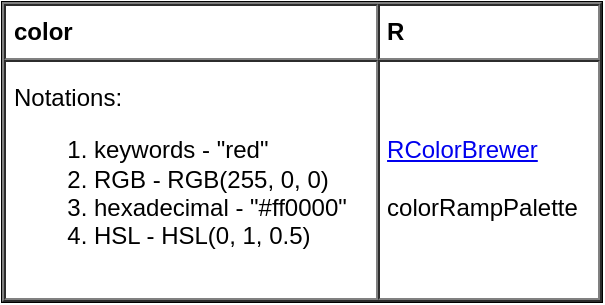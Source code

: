 <mxfile version="13.1.3" pages="4">
    <diagram id="6hGFLwfOUW9BJ-s0fimq" name="color">
        <mxGraphModel dx="554" dy="480" grid="1" gridSize="10" guides="1" tooltips="1" connect="1" arrows="1" fold="1" page="1" pageScale="1" pageWidth="827" pageHeight="1169" math="0" shadow="0">
            <root>
                <mxCell id="0"/>
                <mxCell id="1" parent="0"/>
                <mxCell id="2" value="&lt;table cellpadding=&quot;4&quot; cellspacing=&quot;0&quot; border=&quot;1&quot; style=&quot;font-size: 1em ; width: 100% ; height: 100%&quot;&gt;&lt;tbody&gt;&lt;tr&gt;&lt;th&gt;color&lt;/th&gt;&lt;th&gt;R&lt;/th&gt;&lt;/tr&gt;&lt;tr&gt;&lt;td&gt;&lt;div&gt;Notations:&lt;/div&gt;&lt;ol&gt;&lt;li&gt;keywords - &quot;red&quot;&lt;/li&gt;&lt;li&gt;RGB - RGB(255, 0, 0)&lt;/li&gt;&lt;li&gt;hexadecimal - &quot;#ff0000&quot;&lt;/li&gt;&lt;li&gt;HSL - HSL(0, 1, 0.5)&lt;/li&gt;&lt;/ol&gt;&lt;/td&gt;&lt;td&gt;&lt;a href=&quot;https://colorbrewer2.org&quot;&gt;RColorBrewer&lt;/a&gt;&lt;br&gt;&lt;br&gt;colorRampPalette&lt;br&gt;&lt;/td&gt;&lt;/tr&gt;&lt;/tbody&gt;&lt;/table&gt; " style="verticalAlign=top;align=left;overflow=fill;fontSize=12;fontFamily=Helvetica;html=1" parent="1" vertex="1">
                    <mxGeometry x="30" y="40" width="300" height="150" as="geometry"/>
                </mxCell>
            </root>
        </mxGraphModel>
    </diagram>
    <diagram id="gVpY3SloZQhGs8lSwA86" name="chart-theme">
        <mxGraphModel dx="554" dy="480" grid="1" gridSize="10" guides="1" tooltips="1" connect="1" arrows="1" fold="1" page="1" pageScale="1" pageWidth="827" pageHeight="1169" math="0" shadow="0">
            <root>
                <mxCell id="NUxOub6qZcHRkhgw9mEu-0"/>
                <mxCell id="NUxOub6qZcHRkhgw9mEu-1" parent="NUxOub6qZcHRkhgw9mEu-0"/>
                <mxCell id="6By70R4grRilo6BUQeqY-0" value="prirmary&lt;br&gt;#6300EE" style="rounded=1;whiteSpace=wrap;html=1;fillColor=#6200EE;strokeColor=none;fontColor=#FFFFFF;" parent="NUxOub6qZcHRkhgw9mEu-1" vertex="1">
                    <mxGeometry x="20" y="30" width="120" height="90" as="geometry"/>
                </mxCell>
                <mxCell id="6By70R4grRilo6BUQeqY-12" value="" style="ellipse;whiteSpace=wrap;html=1;aspect=fixed;strokeColor=none;fillColor=#ffa500;fontColor=#FFFFFF;" parent="NUxOub6qZcHRkhgw9mEu-1" vertex="1">
                    <mxGeometry as="geometry"/>
                </mxCell>
                <mxCell id="6By70R4grRilo6BUQeqY-36" value="" style="endArrow=none;html=1;fontColor=#FFFFFF;edgeStyle=orthogonalEdgeStyle;curved=1;strokeColor=#03DAC5;" parent="NUxOub6qZcHRkhgw9mEu-1" source="6By70R4grRilo6BUQeqY-19" edge="1">
                    <mxGeometry width="50" height="50" relative="1" as="geometry">
                        <mxPoint x="190" y="215" as="sourcePoint"/>
                        <mxPoint x="305" y="140" as="targetPoint"/>
                    </mxGeometry>
                </mxCell>
                <mxCell id="6By70R4grRilo6BUQeqY-43" value="" style="group" parent="NUxOub6qZcHRkhgw9mEu-1" vertex="1" connectable="0">
                    <mxGeometry x="340" y="35" width="130" height="80" as="geometry"/>
                </mxCell>
                <mxCell id="6By70R4grRilo6BUQeqY-37" value="" style="group" parent="6By70R4grRilo6BUQeqY-43" vertex="1" connectable="0">
                    <mxGeometry width="130" height="80" as="geometry"/>
                </mxCell>
                <mxCell id="6By70R4grRilo6BUQeqY-38" value="" style="rounded=0;whiteSpace=wrap;html=1;strokeColor=none;fillColor=#6200EE;fontColor=#FFFFFF;direction=south;" parent="6By70R4grRilo6BUQeqY-37" vertex="1">
                    <mxGeometry y="30" width="20" height="50" as="geometry"/>
                </mxCell>
                <mxCell id="6By70R4grRilo6BUQeqY-39" value="" style="rounded=0;whiteSpace=wrap;html=1;strokeColor=none;fillColor=#6200EE;fontColor=#FFFFFF;direction=south;" parent="6By70R4grRilo6BUQeqY-37" vertex="1">
                    <mxGeometry x="40" y="20" width="20" height="60" as="geometry"/>
                </mxCell>
                <mxCell id="6By70R4grRilo6BUQeqY-40" value="" style="rounded=0;whiteSpace=wrap;html=1;strokeColor=none;fillColor=#6200EE;fontColor=#FFFFFF;direction=south;" parent="6By70R4grRilo6BUQeqY-37" vertex="1">
                    <mxGeometry x="74" y="10" width="20" height="70" as="geometry"/>
                </mxCell>
                <mxCell id="6By70R4grRilo6BUQeqY-41" value="" style="rounded=0;whiteSpace=wrap;html=1;strokeColor=none;fillColor=#6200EE;fontColor=#FFFFFF;direction=south;" parent="6By70R4grRilo6BUQeqY-37" vertex="1">
                    <mxGeometry x="110" width="20" height="80" as="geometry"/>
                </mxCell>
                <mxCell id="6By70R4grRilo6BUQeqY-45" value="" style="group" parent="NUxOub6qZcHRkhgw9mEu-1" vertex="1" connectable="0">
                    <mxGeometry x="340" y="130" width="130" height="80" as="geometry"/>
                </mxCell>
                <mxCell id="6By70R4grRilo6BUQeqY-11" value="" style="group" parent="6By70R4grRilo6BUQeqY-45" vertex="1" connectable="0">
                    <mxGeometry width="130" height="80" as="geometry"/>
                </mxCell>
                <mxCell id="6By70R4grRilo6BUQeqY-4" value="" style="rounded=0;whiteSpace=wrap;html=1;strokeColor=none;fillColor=#03DAC5;fontColor=#FFFFFF;direction=south;" parent="6By70R4grRilo6BUQeqY-11" vertex="1">
                    <mxGeometry y="30" width="20" height="50" as="geometry"/>
                </mxCell>
                <mxCell id="6By70R4grRilo6BUQeqY-5" value="" style="rounded=0;whiteSpace=wrap;html=1;strokeColor=none;fillColor=#03DAC5;fontColor=#FFFFFF;direction=south;" parent="6By70R4grRilo6BUQeqY-11" vertex="1">
                    <mxGeometry x="40" y="20" width="20" height="60" as="geometry"/>
                </mxCell>
                <mxCell id="6By70R4grRilo6BUQeqY-7" value="" style="rounded=0;whiteSpace=wrap;html=1;strokeColor=none;fillColor=#03DAC5;fontColor=#FFFFFF;direction=south;" parent="6By70R4grRilo6BUQeqY-11" vertex="1">
                    <mxGeometry x="74" y="10" width="20" height="70" as="geometry"/>
                </mxCell>
                <mxCell id="6By70R4grRilo6BUQeqY-9" value="" style="rounded=0;whiteSpace=wrap;html=1;strokeColor=none;fillColor=#03DAC5;fontColor=#FFFFFF;direction=south;" parent="6By70R4grRilo6BUQeqY-11" vertex="1">
                    <mxGeometry x="110" width="20" height="80" as="geometry"/>
                </mxCell>
                <mxCell id="6By70R4grRilo6BUQeqY-8" value="secondary&lt;br&gt;#03DAC4" style="rounded=1;whiteSpace=wrap;html=1;fillColor=#03DAC5;strokeColor=none;fontColor=#FFFFFF;" parent="NUxOub6qZcHRkhgw9mEu-1" vertex="1">
                    <mxGeometry x="20" y="125" width="120" height="90" as="geometry"/>
                </mxCell>
                <mxCell id="6By70R4grRilo6BUQeqY-17" value="" style="ellipse;whiteSpace=wrap;html=1;aspect=fixed;strokeColor=none;fillColor=#03DAC5;fontColor=#FFFFFF;" parent="NUxOub6qZcHRkhgw9mEu-1" vertex="1">
                    <mxGeometry x="300" y="140" width="10" height="10" as="geometry"/>
                </mxCell>
                <mxCell id="6By70R4grRilo6BUQeqY-18" value="" style="ellipse;whiteSpace=wrap;html=1;aspect=fixed;strokeColor=none;fillColor=#03DAC5;fontColor=#FFFFFF;" parent="NUxOub6qZcHRkhgw9mEu-1" vertex="1">
                    <mxGeometry x="250" y="198" width="10" height="10" as="geometry"/>
                </mxCell>
                <mxCell id="6By70R4grRilo6BUQeqY-19" value="" style="ellipse;whiteSpace=wrap;html=1;aspect=fixed;strokeColor=none;fillColor=#03DAC5;fontColor=#FFFFFF;" parent="NUxOub6qZcHRkhgw9mEu-1" vertex="1">
                    <mxGeometry x="185" y="205" width="10" height="10" as="geometry"/>
                </mxCell>
                <mxCell id="87dK3euk6Hq224K2cslx-1" value="" style="group" parent="NUxOub6qZcHRkhgw9mEu-1" vertex="1" connectable="0">
                    <mxGeometry x="180" y="30" width="120" height="90" as="geometry"/>
                </mxCell>
                <mxCell id="6By70R4grRilo6BUQeqY-31" value="" style="group" parent="87dK3euk6Hq224K2cslx-1" vertex="1" connectable="0">
                    <mxGeometry width="120" height="90" as="geometry"/>
                </mxCell>
                <mxCell id="6By70R4grRilo6BUQeqY-13" value="" style="ellipse;whiteSpace=wrap;html=1;aspect=fixed;strokeColor=none;fillColor=#6200EE;fontColor=#FFFFFF;" parent="6By70R4grRilo6BUQeqY-31" vertex="1">
                    <mxGeometry y="80" width="10" height="10" as="geometry"/>
                </mxCell>
                <mxCell id="6By70R4grRilo6BUQeqY-14" value="" style="ellipse;whiteSpace=wrap;html=1;aspect=fixed;strokeColor=none;fillColor=#6200EE;fontColor=#FFFFFF;" parent="6By70R4grRilo6BUQeqY-31" vertex="1">
                    <mxGeometry x="70" y="66" width="10" height="10" as="geometry"/>
                </mxCell>
                <mxCell id="6By70R4grRilo6BUQeqY-16" value="" style="ellipse;whiteSpace=wrap;html=1;aspect=fixed;strokeColor=none;fillColor=#6200EE;fontColor=#FFFFFF;" parent="6By70R4grRilo6BUQeqY-31" vertex="1">
                    <mxGeometry x="110" width="10" height="10" as="geometry"/>
                </mxCell>
                <mxCell id="6By70R4grRilo6BUQeqY-29" value="" style="endArrow=none;html=1;fontColor=#FFFFFF;edgeStyle=orthogonalEdgeStyle;curved=1;strokeColor=#6200EE;" parent="6By70R4grRilo6BUQeqY-31" edge="1">
                    <mxGeometry width="50" height="50" relative="1" as="geometry">
                        <mxPoint y="82.5" as="sourcePoint"/>
                        <mxPoint x="115" y="7.5" as="targetPoint"/>
                    </mxGeometry>
                </mxCell>
                <mxCell id="87dK3euk6Hq224K2cslx-2" value="prirmary&lt;br&gt;#6300EE" style="rounded=1;whiteSpace=wrap;html=1;fillColor=#6200EE;strokeColor=none;fontColor=#FFFFFF;" parent="NUxOub6qZcHRkhgw9mEu-1" vertex="1">
                    <mxGeometry x="340" y="310" width="80" height="60" as="geometry"/>
                </mxCell>
                <mxCell id="87dK3euk6Hq224K2cslx-13" value="#EFE5FD" style="rounded=1;whiteSpace=wrap;html=1;fillColor=#EFE5FD;strokeColor=none;fontColor=#181818;" parent="NUxOub6qZcHRkhgw9mEu-1" vertex="1">
                    <mxGeometry x="740" y="310" width="80" height="60" as="geometry"/>
                </mxCell>
                <mxCell id="87dK3euk6Hq224K2cslx-14" value="#D5BFF9" style="rounded=1;whiteSpace=wrap;html=1;fillColor=#D5BFF9;strokeColor=none;fontColor=#181818;" parent="NUxOub6qZcHRkhgw9mEu-1" vertex="1">
                    <mxGeometry x="660" y="310" width="80" height="60" as="geometry"/>
                </mxCell>
                <mxCell id="87dK3euk6Hq224K2cslx-15" value="#803FF2" style="rounded=1;whiteSpace=wrap;html=1;fillColor=#803FF2;strokeColor=none;fontColor=#FFFFFF;" parent="NUxOub6qZcHRkhgw9mEu-1" vertex="1">
                    <mxGeometry x="420" y="310" width="80" height="60" as="geometry"/>
                </mxCell>
                <mxCell id="87dK3euk6Hq224K2cslx-16" value="#9A66F4" style="rounded=1;whiteSpace=wrap;html=1;fillColor=#9A66F4;strokeColor=none;fontColor=#181818;" parent="NUxOub6qZcHRkhgw9mEu-1" vertex="1">
                    <mxGeometry x="500" y="310" width="80" height="60" as="geometry"/>
                </mxCell>
                <mxCell id="87dK3euk6Hq224K2cslx-17" value="primary light&lt;br&gt;#B894F6" style="rounded=1;whiteSpace=wrap;html=1;fillColor=#B894F6;strokeColor=none;fontColor=#181818;" parent="NUxOub6qZcHRkhgw9mEu-1" vertex="1">
                    <mxGeometry x="580" y="310" width="80" height="60" as="geometry"/>
                </mxCell>
                <mxCell id="87dK3euk6Hq224K2cslx-18" value="#0000D6" style="rounded=1;whiteSpace=wrap;html=1;fillColor=#0000D6;strokeColor=none;fontColor=#FFFFFF;" parent="NUxOub6qZcHRkhgw9mEu-1" vertex="1">
                    <mxGeometry x="20" y="310" width="80" height="60" as="geometry"/>
                </mxCell>
                <mxCell id="87dK3euk6Hq224K2cslx-19" value="#5600E8" style="rounded=1;whiteSpace=wrap;html=1;fillColor=#5600E8;strokeColor=none;fontColor=#FFFFFF;" parent="NUxOub6qZcHRkhgw9mEu-1" vertex="1">
                    <mxGeometry x="260" y="310" width="80" height="60" as="geometry"/>
                </mxCell>
                <mxCell id="87dK3euk6Hq224K2cslx-20" value="primary dark&lt;br&gt;#4100E0" style="rounded=1;whiteSpace=wrap;html=1;fillColor=#4100E0;strokeColor=none;fontColor=#FFFFFF;" parent="NUxOub6qZcHRkhgw9mEu-1" vertex="1">
                    <mxGeometry x="180" y="310" width="80" height="60" as="geometry"/>
                </mxCell>
                <mxCell id="87dK3euk6Hq224K2cslx-21" value="#2300DB" style="rounded=1;whiteSpace=wrap;html=1;fillColor=#2300DB;strokeColor=none;fontColor=#FFFFFF;" parent="NUxOub6qZcHRkhgw9mEu-1" vertex="1">
                    <mxGeometry x="100" y="310" width="80" height="60" as="geometry"/>
                </mxCell>
                <mxCell id="87dK3euk6Hq224K2cslx-22" value="#00A885" style="rounded=1;whiteSpace=wrap;html=1;fillColor=#00A885;strokeColor=none;fontColor=#FFFFFF;" parent="NUxOub6qZcHRkhgw9mEu-1" vertex="1">
                    <mxGeometry x="340" y="440" width="80" height="60" as="geometry"/>
                </mxCell>
                <mxCell id="87dK3euk6Hq224K2cslx-23" value="#D4F6F2" style="rounded=1;whiteSpace=wrap;html=1;fillColor=#D4F6F2;strokeColor=none;fontColor=#181818;" parent="NUxOub6qZcHRkhgw9mEu-1" vertex="1">
                    <mxGeometry x="740" y="440" width="80" height="60" as="geometry"/>
                </mxCell>
                <mxCell id="87dK3euk6Hq224K2cslx-24" value="#92E9DC" style="rounded=1;whiteSpace=wrap;html=1;fillColor=#92E9DC;strokeColor=none;fontColor=#181818;" parent="NUxOub6qZcHRkhgw9mEu-1" vertex="1">
                    <mxGeometry x="660" y="440" width="80" height="60" as="geometry"/>
                </mxCell>
                <mxCell id="87dK3euk6Hq224K2cslx-25" value="#00B798" style="rounded=1;whiteSpace=wrap;html=1;fillColor=#00B798;strokeColor=none;fontColor=#FFFFFF;" parent="NUxOub6qZcHRkhgw9mEu-1" vertex="1">
                    <mxGeometry x="420" y="440" width="80" height="60" as="geometry"/>
                </mxCell>
                <mxCell id="87dK3euk6Hq224K2cslx-26" value="#00C7AB" style="rounded=1;whiteSpace=wrap;html=1;fillColor=#00C7AB;strokeColor=none;fontColor=#FFFFFF;" parent="NUxOub6qZcHRkhgw9mEu-1" vertex="1">
                    <mxGeometry x="500" y="440" width="80" height="60" as="geometry"/>
                </mxCell>
                <mxCell id="87dK3euk6Hq224K2cslx-27" value="secondary&lt;br&gt;#03DAC4" style="rounded=1;whiteSpace=wrap;html=1;fillColor=#03DAC4;strokeColor=none;fontColor=#FFFFFF;" parent="NUxOub6qZcHRkhgw9mEu-1" vertex="1">
                    <mxGeometry x="580" y="440" width="80" height="60" as="geometry"/>
                </mxCell>
                <mxCell id="87dK3euk6Hq224K2cslx-28" value="#005B39" style="rounded=1;whiteSpace=wrap;html=1;fillColor=#005B39;strokeColor=none;fontColor=#FFFFFF;" parent="NUxOub6qZcHRkhgw9mEu-1" vertex="1">
                    <mxGeometry x="20" y="440" width="80" height="60" as="geometry"/>
                </mxCell>
                <mxCell id="87dK3euk6Hq224K2cslx-29" value="#009A77" style="rounded=1;whiteSpace=wrap;html=1;fillColor=#009A77;strokeColor=none;fontColor=#FFFFFF;" parent="NUxOub6qZcHRkhgw9mEu-1" vertex="1">
                    <mxGeometry x="260" y="440" width="80" height="60" as="geometry"/>
                </mxCell>
                <mxCell id="87dK3euk6Hq224K2cslx-30" value="#008966" style="rounded=1;whiteSpace=wrap;html=1;fillColor=#008966;strokeColor=none;fontColor=#FFFFFF;" parent="NUxOub6qZcHRkhgw9mEu-1" vertex="1">
                    <mxGeometry x="180" y="440" width="80" height="60" as="geometry"/>
                </mxCell>
                <mxCell id="87dK3euk6Hq224K2cslx-31" value="#007957" style="rounded=1;whiteSpace=wrap;html=1;fillColor=#007957;strokeColor=none;fontColor=#FFFFFF;" parent="NUxOub6qZcHRkhgw9mEu-1" vertex="1">
                    <mxGeometry x="100" y="440" width="80" height="60" as="geometry"/>
                </mxCell>
                <mxCell id="87dK3euk6Hq224K2cslx-32" value="&lt;h3&gt;PRIMARY&lt;/h3&gt;" style="text;html=1;align=center;verticalAlign=middle;resizable=0;points=[];autosize=1;fontColor=#181818;" parent="NUxOub6qZcHRkhgw9mEu-1" vertex="1">
                    <mxGeometry x="20" y="260" width="80" height="50" as="geometry"/>
                </mxCell>
                <mxCell id="87dK3euk6Hq224K2cslx-33" value="&lt;h3&gt;SECONDARY&lt;/h3&gt;" style="text;html=1;align=center;verticalAlign=middle;resizable=0;points=[];autosize=1;fontColor=#181818;" parent="NUxOub6qZcHRkhgw9mEu-1" vertex="1">
                    <mxGeometry x="20" y="390" width="100" height="50" as="geometry"/>
                </mxCell>
                <mxCell id="87dK3euk6Hq224K2cslx-34" value="#6FE900" style="rounded=1;whiteSpace=wrap;html=1;fillColor=#6FE900;strokeColor=none;fontColor=#FFFFFF;" parent="NUxOub6qZcHRkhgw9mEu-1" vertex="1">
                    <mxGeometry x="340" y="570" width="80" height="60" as="geometry"/>
                </mxCell>
                <mxCell id="87dK3euk6Hq224K2cslx-35" value="#F1FDE4" style="rounded=1;whiteSpace=wrap;html=1;fillColor=#F1FDE4;strokeColor=none;fontColor=#181818;" parent="NUxOub6qZcHRkhgw9mEu-1" vertex="1">
                    <mxGeometry x="740" y="570" width="80" height="60" as="geometry"/>
                </mxCell>
                <mxCell id="87dK3euk6Hq224K2cslx-36" value="#DDFABB" style="rounded=1;whiteSpace=wrap;html=1;fillColor=#DDFABB;strokeColor=none;fontColor=#181818;" parent="NUxOub6qZcHRkhgw9mEu-1" vertex="1">
                    <mxGeometry x="660" y="570" width="80" height="60" as="geometry"/>
                </mxCell>
                <mxCell id="87dK3euk6Hq224K2cslx-37" value="Complementary&lt;br&gt;#8BEE00" style="rounded=1;whiteSpace=wrap;html=1;fillColor=#8BEE00;strokeColor=none;fontColor=#000000;" parent="NUxOub6qZcHRkhgw9mEu-1" vertex="1">
                    <mxGeometry x="420" y="570" width="80" height="60" as="geometry"/>
                </mxCell>
                <mxCell id="87dK3euk6Hq224K2cslx-38" value="#A6F254" style="rounded=1;whiteSpace=wrap;html=1;fillColor=#A6F254;strokeColor=none;fontColor=#181818;" parent="NUxOub6qZcHRkhgw9mEu-1" vertex="1">
                    <mxGeometry x="500" y="570" width="80" height="60" as="geometry"/>
                </mxCell>
                <mxCell id="87dK3euk6Hq224K2cslx-39" value="#C4F68D" style="rounded=1;whiteSpace=wrap;html=1;fillColor=#C4F68D;strokeColor=none;fontColor=#181818;" parent="NUxOub6qZcHRkhgw9mEu-1" vertex="1">
                    <mxGeometry x="580" y="570" width="80" height="60" as="geometry"/>
                </mxCell>
                <mxCell id="87dK3euk6Hq224K2cslx-40" value="#008B00" style="rounded=1;whiteSpace=wrap;html=1;fillColor=#008B00;strokeColor=none;fontColor=#FFFFFF;" parent="NUxOub6qZcHRkhgw9mEu-1" vertex="1">
                    <mxGeometry x="20" y="570" width="80" height="60" as="geometry"/>
                </mxCell>
                <mxCell id="87dK3euk6Hq224K2cslx-41" value="#5ADB00" style="rounded=1;whiteSpace=wrap;html=1;fillColor=#5ADB00;strokeColor=none;fontColor=#FFFFFF;" parent="NUxOub6qZcHRkhgw9mEu-1" vertex="1">
                    <mxGeometry x="260" y="570" width="80" height="60" as="geometry"/>
                </mxCell>
                <mxCell id="87dK3euk6Hq224K2cslx-42" value="#38C300" style="rounded=1;whiteSpace=wrap;html=1;fillColor=#38C300;strokeColor=none;fontColor=#FFFFFF;" parent="NUxOub6qZcHRkhgw9mEu-1" vertex="1">
                    <mxGeometry x="180" y="570" width="80" height="60" as="geometry"/>
                </mxCell>
                <mxCell id="87dK3euk6Hq224K2cslx-43" value="#00AF00" style="rounded=1;whiteSpace=wrap;html=1;fillColor=#00AF00;strokeColor=none;fontColor=#FFFFFF;" parent="NUxOub6qZcHRkhgw9mEu-1" vertex="1">
                    <mxGeometry x="100" y="570" width="80" height="60" as="geometry"/>
                </mxCell>
                <mxCell id="87dK3euk6Hq224K2cslx-44" value="&lt;h3&gt;COMPLEMENTARY&lt;/h3&gt;" style="text;html=1;align=center;verticalAlign=middle;resizable=0;points=[];autosize=1;fontColor=#181818;" parent="NUxOub6qZcHRkhgw9mEu-1" vertex="1">
                    <mxGeometry x="20" y="520" width="140" height="50" as="geometry"/>
                </mxCell>
                <mxCell id="87dK3euk6Hq224K2cslx-45" value="&lt;h3&gt;ANALOGOUS&lt;/h3&gt;" style="text;html=1;align=center;verticalAlign=middle;resizable=0;points=[];autosize=1;fontColor=#181818;" parent="NUxOub6qZcHRkhgw9mEu-1" vertex="1">
                    <mxGeometry x="20" y="670" width="110" height="50" as="geometry"/>
                </mxCell>
                <mxCell id="87dK3euk6Hq224K2cslx-46" value="#4A21FD" style="rounded=1;whiteSpace=wrap;html=1;fillColor=#4A21FD;strokeColor=none;fontColor=#FFFFFF;" parent="NUxOub6qZcHRkhgw9mEu-1" vertex="1">
                    <mxGeometry x="340" y="720" width="80" height="60" as="geometry"/>
                </mxCell>
                <mxCell id="87dK3euk6Hq224K2cslx-47" value="#EEE6FF" style="rounded=1;whiteSpace=wrap;html=1;fillColor=#EEE6FF;strokeColor=none;fontColor=#181818;" parent="NUxOub6qZcHRkhgw9mEu-1" vertex="1">
                    <mxGeometry x="740" y="720" width="80" height="60" as="geometry"/>
                </mxCell>
                <mxCell id="87dK3euk6Hq224K2cslx-48" value="#D2C2FD" style="rounded=1;whiteSpace=wrap;html=1;fillColor=#D2C2FD;strokeColor=none;fontColor=#181818;" parent="NUxOub6qZcHRkhgw9mEu-1" vertex="1">
                    <mxGeometry x="660" y="720" width="80" height="60" as="geometry"/>
                </mxCell>
                <mxCell id="87dK3euk6Hq224K2cslx-49" value="#7149FE" style="rounded=1;whiteSpace=wrap;html=1;fillColor=#7149FE;strokeColor=none;fontColor=#FFFFFF;" parent="NUxOub6qZcHRkhgw9mEu-1" vertex="1">
                    <mxGeometry x="420" y="720" width="80" height="60" as="geometry"/>
                </mxCell>
                <mxCell id="87dK3euk6Hq224K2cslx-50" value="#906CFE" style="rounded=1;whiteSpace=wrap;html=1;fillColor=#906CFE;strokeColor=none;fontColor=#FFFFFF;" parent="NUxOub6qZcHRkhgw9mEu-1" vertex="1">
                    <mxGeometry x="500" y="720" width="80" height="60" as="geometry"/>
                </mxCell>
                <mxCell id="87dK3euk6Hq224K2cslx-51" value="#B398FD" style="rounded=1;whiteSpace=wrap;html=1;fillColor=#B398FD;strokeColor=none;fontColor=#000000;" parent="NUxOub6qZcHRkhgw9mEu-1" vertex="1">
                    <mxGeometry x="580" y="720" width="80" height="60" as="geometry"/>
                </mxCell>
                <mxCell id="87dK3euk6Hq224K2cslx-52" value="#0000E5" style="rounded=1;whiteSpace=wrap;html=1;fillColor=#0000E5;strokeColor=none;fontColor=#FFFFFF;" parent="NUxOub6qZcHRkhgw9mEu-1" vertex="1">
                    <mxGeometry x="20" y="720" width="80" height="60" as="geometry"/>
                </mxCell>
                <mxCell id="87dK3euk6Hq224K2cslx-53" value="#371DF6" style="rounded=1;whiteSpace=wrap;html=1;fillColor=#371DF6;strokeColor=none;fontColor=#FFFFFF;" parent="NUxOub6qZcHRkhgw9mEu-1" vertex="1">
                    <mxGeometry x="260" y="720" width="80" height="60" as="geometry"/>
                </mxCell>
                <mxCell id="87dK3euk6Hq224K2cslx-54" value="Analogous&lt;br&gt;#0014EE" style="rounded=1;whiteSpace=wrap;html=1;fillColor=#0014EE;strokeColor=none;fontColor=#FFFFFF;" parent="NUxOub6qZcHRkhgw9mEu-1" vertex="1">
                    <mxGeometry x="180" y="720" width="80" height="60" as="geometry"/>
                </mxCell>
                <mxCell id="87dK3euk6Hq224K2cslx-55" value="#000CE9" style="rounded=1;whiteSpace=wrap;html=1;fillColor=#000CE9;strokeColor=none;fontColor=#FFFFFF;" parent="NUxOub6qZcHRkhgw9mEu-1" vertex="1">
                    <mxGeometry x="100" y="720" width="80" height="60" as="geometry"/>
                </mxCell>
                <mxCell id="87dK3euk6Hq224K2cslx-56" value="&lt;h3&gt;TRIADIC&lt;/h3&gt;" style="text;html=1;align=center;verticalAlign=middle;resizable=0;points=[];autosize=1;fontColor=#181818;" parent="NUxOub6qZcHRkhgw9mEu-1" vertex="1">
                    <mxGeometry x="20" y="900" width="70" height="50" as="geometry"/>
                </mxCell>
                <mxCell id="87dK3euk6Hq224K2cslx-57" value="#ee0073" style="rounded=1;whiteSpace=wrap;html=1;fillColor=#ee0073;strokeColor=none;fontColor=#FFFFFF;" parent="NUxOub6qZcHRkhgw9mEu-1" vertex="1">
                    <mxGeometry x="335" y="950" width="80" height="60" as="geometry"/>
                </mxCell>
                <mxCell id="87dK3euk6Hq224K2cslx-58" value="#fbe2ef" style="rounded=1;whiteSpace=wrap;html=1;fillColor=#fbe2ef;strokeColor=none;fontColor=#181818;" parent="NUxOub6qZcHRkhgw9mEu-1" vertex="1">
                    <mxGeometry x="735" y="950" width="80" height="60" as="geometry"/>
                </mxCell>
                <mxCell id="87dK3euk6Hq224K2cslx-59" value="#f6b6d8" style="rounded=1;whiteSpace=wrap;html=1;fillColor=#f6b6d8;strokeColor=none;fontColor=#181818;" parent="NUxOub6qZcHRkhgw9mEu-1" vertex="1">
                    <mxGeometry x="655" y="950" width="80" height="60" as="geometry"/>
                </mxCell>
                <mxCell id="87dK3euk6Hq224K2cslx-60" value="Triadic&lt;br&gt;#ee008b" style="rounded=1;whiteSpace=wrap;html=1;fillColor=#ee008b;strokeColor=none;fontColor=#FFFFFF;" parent="NUxOub6qZcHRkhgw9mEu-1" vertex="1">
                    <mxGeometry x="415" y="950" width="80" height="60" as="geometry"/>
                </mxCell>
                <mxCell id="87dK3euk6Hq224K2cslx-61" value="#ef4ea2" style="rounded=1;whiteSpace=wrap;html=1;fillColor=#ef4ea2;strokeColor=none;fontColor=#000000;" parent="NUxOub6qZcHRkhgw9mEu-1" vertex="1">
                    <mxGeometry x="495" y="950" width="80" height="60" as="geometry"/>
                </mxCell>
                <mxCell id="87dK3euk6Hq224K2cslx-62" value="#f285bd" style="rounded=1;whiteSpace=wrap;html=1;fillColor=#f285bd;strokeColor=none;fontColor=#181818;" parent="NUxOub6qZcHRkhgw9mEu-1" vertex="1">
                    <mxGeometry x="575" y="950" width="80" height="60" as="geometry"/>
                </mxCell>
                <mxCell id="87dK3euk6Hq224K2cslx-63" value="#89005d" style="rounded=1;whiteSpace=wrap;html=1;fillColor=#89005d;strokeColor=none;fontColor=#FFFFFF;" parent="NUxOub6qZcHRkhgw9mEu-1" vertex="1">
                    <mxGeometry x="15" y="950" width="80" height="60" as="geometry"/>
                </mxCell>
                <mxCell id="87dK3euk6Hq224K2cslx-64" value="#dd006f" style="rounded=1;whiteSpace=wrap;html=1;fillColor=#dd006f;strokeColor=none;fontColor=#FFFFFF;" parent="NUxOub6qZcHRkhgw9mEu-1" vertex="1">
                    <mxGeometry x="255" y="950" width="80" height="60" as="geometry"/>
                </mxCell>
                <mxCell id="87dK3euk6Hq224K2cslx-65" value="#c6006a" style="rounded=1;whiteSpace=wrap;html=1;fillColor=#c6006a;strokeColor=none;fontColor=#FFFFFF;" parent="NUxOub6qZcHRkhgw9mEu-1" vertex="1">
                    <mxGeometry x="175" y="950" width="80" height="60" as="geometry"/>
                </mxCell>
                <mxCell id="87dK3euk6Hq224K2cslx-66" value="#b10065" style="rounded=1;whiteSpace=wrap;html=1;fillColor=#b10065;strokeColor=none;fontColor=#FFFFFF;" parent="NUxOub6qZcHRkhgw9mEu-1" vertex="1">
                    <mxGeometry x="95" y="950" width="80" height="60" as="geometry"/>
                </mxCell>
                <mxCell id="87dK3euk6Hq224K2cslx-67" value="#D100EA" style="rounded=1;whiteSpace=wrap;html=1;fillColor=#D100EA;strokeColor=none;fontColor=#FFFFFF;" parent="NUxOub6qZcHRkhgw9mEu-1" vertex="1">
                    <mxGeometry x="340" y="780" width="80" height="60" as="geometry"/>
                </mxCell>
                <mxCell id="87dK3euk6Hq224K2cslx-68" value="#fbe5fc" style="rounded=1;whiteSpace=wrap;html=1;fillColor=#fbe5fc;strokeColor=none;fontColor=#181818;" parent="NUxOub6qZcHRkhgw9mEu-1" vertex="1">
                    <mxGeometry x="740" y="780" width="80" height="60" as="geometry"/>
                </mxCell>
                <mxCell id="87dK3euk6Hq224K2cslx-69" value="#f3bdf8" style="rounded=1;whiteSpace=wrap;html=1;fillColor=#f3bdf8;strokeColor=none;fontColor=#181818;" parent="NUxOub6qZcHRkhgw9mEu-1" vertex="1">
                    <mxGeometry x="660" y="780" width="80" height="60" as="geometry"/>
                </mxCell>
                <mxCell id="87dK3euk6Hq224K2cslx-70" value="Analogous&lt;br&gt;#DA00EE" style="rounded=1;whiteSpace=wrap;html=1;fillColor=#DA00EE;strokeColor=none;fontColor=#FFFFFF;" parent="NUxOub6qZcHRkhgw9mEu-1" vertex="1">
                    <mxGeometry x="420" y="780" width="80" height="60" as="geometry"/>
                </mxCell>
                <mxCell id="87dK3euk6Hq224K2cslx-71" value="#e256f2" style="rounded=1;whiteSpace=wrap;html=1;fillColor=#e256f2;strokeColor=none;fontColor=#000000;" parent="NUxOub6qZcHRkhgw9mEu-1" vertex="1">
                    <mxGeometry x="500" y="780" width="80" height="60" as="geometry"/>
                </mxCell>
                <mxCell id="87dK3euk6Hq224K2cslx-72" value="#eb8df5" style="rounded=1;whiteSpace=wrap;html=1;fillColor=#eb8df5;strokeColor=none;fontColor=#181818;" parent="NUxOub6qZcHRkhgw9mEu-1" vertex="1">
                    <mxGeometry x="580" y="780" width="80" height="60" as="geometry"/>
                </mxCell>
                <mxCell id="87dK3euk6Hq224K2cslx-73" value="#6200D3" style="rounded=1;whiteSpace=wrap;html=1;fillColor=#6200D3;strokeColor=none;fontColor=#FFFFFF;" parent="NUxOub6qZcHRkhgw9mEu-1" vertex="1">
                    <mxGeometry x="20" y="780" width="80" height="60" as="geometry"/>
                </mxCell>
                <mxCell id="87dK3euk6Hq224K2cslx-74" value="#8F00E5" style="rounded=1;whiteSpace=wrap;html=1;fillColor=#8F00E5;strokeColor=none;fontColor=#FFFFFF;" parent="NUxOub6qZcHRkhgw9mEu-1" vertex="1">
                    <mxGeometry x="260" y="780" width="80" height="60" as="geometry"/>
                </mxCell>
                <mxCell id="87dK3euk6Hq224K2cslx-75" value="#A600E0" style="rounded=1;whiteSpace=wrap;html=1;fillColor=#A600E0;strokeColor=none;fontColor=#FFFFFF;" parent="NUxOub6qZcHRkhgw9mEu-1" vertex="1">
                    <mxGeometry x="180" y="780" width="80" height="60" as="geometry"/>
                </mxCell>
                <mxCell id="87dK3euk6Hq224K2cslx-76" value="#9000DD" style="rounded=1;whiteSpace=wrap;html=1;fillColor=#9000DD;strokeColor=none;fontColor=#FFFFFF;" parent="NUxOub6qZcHRkhgw9mEu-1" vertex="1">
                    <mxGeometry x="100" y="780" width="80" height="60" as="geometry"/>
                </mxCell>
                <mxCell id="87dK3euk6Hq224K2cslx-77" value="#fe9000" style="rounded=1;whiteSpace=wrap;html=1;fillColor=#fe9000;strokeColor=none;fontColor=#FFFFFF;" parent="NUxOub6qZcHRkhgw9mEu-1" vertex="1">
                    <mxGeometry x="334" y="1010" width="80" height="60" as="geometry"/>
                </mxCell>
                <mxCell id="87dK3euk6Hq224K2cslx-78" value="#fff2df" style="rounded=1;whiteSpace=wrap;html=1;fillColor=#fff2df;strokeColor=none;fontColor=#181818;" parent="NUxOub6qZcHRkhgw9mEu-1" vertex="1">
                    <mxGeometry x="734" y="1010" width="80" height="60" as="geometry"/>
                </mxCell>
                <mxCell id="87dK3euk6Hq224K2cslx-79" value="#ffdeb0" style="rounded=1;whiteSpace=wrap;html=1;fillColor=#ffdeb0;strokeColor=none;fontColor=#181818;" parent="NUxOub6qZcHRkhgw9mEu-1" vertex="1">
                    <mxGeometry x="654" y="1010" width="80" height="60" as="geometry"/>
                </mxCell>
                <mxCell id="87dK3euk6Hq224K2cslx-80" value="#ffa022" style="rounded=1;whiteSpace=wrap;html=1;fillColor=#ffa022;strokeColor=none;fontColor=#FFFFFF;" parent="NUxOub6qZcHRkhgw9mEu-1" vertex="1">
                    <mxGeometry x="414" y="1010" width="80" height="60" as="geometry"/>
                </mxCell>
                <mxCell id="87dK3euk6Hq224K2cslx-81" value="#ffb14a" style="rounded=1;whiteSpace=wrap;html=1;fillColor=#ffb14a;strokeColor=none;fontColor=#000000;" parent="NUxOub6qZcHRkhgw9mEu-1" vertex="1">
                    <mxGeometry x="494" y="1010" width="80" height="60" as="geometry"/>
                </mxCell>
                <mxCell id="87dK3euk6Hq224K2cslx-82" value="#ffc87d" style="rounded=1;whiteSpace=wrap;html=1;fillColor=#ffc87d;strokeColor=none;fontColor=#181818;" parent="NUxOub6qZcHRkhgw9mEu-1" vertex="1">
                    <mxGeometry x="574" y="1010" width="80" height="60" as="geometry"/>
                </mxCell>
                <mxCell id="87dK3euk6Hq224K2cslx-83" value="#e54602" style="rounded=1;whiteSpace=wrap;html=1;fillColor=#e54602;strokeColor=none;fontColor=#FFFFFF;" parent="NUxOub6qZcHRkhgw9mEu-1" vertex="1">
                    <mxGeometry x="14" y="1010" width="80" height="60" as="geometry"/>
                </mxCell>
                <mxCell id="87dK3euk6Hq224K2cslx-84" value="#fa8400" style="rounded=1;whiteSpace=wrap;html=1;fillColor=#fa8400;strokeColor=none;fontColor=#FFFFFF;" parent="NUxOub6qZcHRkhgw9mEu-1" vertex="1">
                    <mxGeometry x="254" y="1010" width="80" height="60" as="geometry"/>
                </mxCell>
                <mxCell id="87dK3euk6Hq224K2cslx-85" value="#f47400" style="rounded=1;whiteSpace=wrap;html=1;fillColor=#f47400;strokeColor=none;fontColor=#FFFFFF;" parent="NUxOub6qZcHRkhgw9mEu-1" vertex="1">
                    <mxGeometry x="174" y="1010" width="80" height="60" as="geometry"/>
                </mxCell>
                <mxCell id="87dK3euk6Hq224K2cslx-86" value="Triadic&lt;br&gt;#ee6300" style="rounded=1;whiteSpace=wrap;html=1;fillColor=#ee6300;strokeColor=none;fontColor=#FFFFFF;" parent="NUxOub6qZcHRkhgw9mEu-1" vertex="1">
                    <mxGeometry x="94" y="1010" width="80" height="60" as="geometry"/>
                </mxCell>
                <mxCell id="woKSoGIlM4Arr8P3gJEM-0" value="&amp;nbsp; &amp;nbsp; &amp;nbsp; &amp;nbsp; 900&amp;nbsp; &amp;nbsp; &amp;nbsp; &amp;nbsp; &amp;nbsp; &amp;nbsp; &amp;nbsp; &amp;nbsp; &amp;nbsp; &amp;nbsp;800&amp;nbsp; &amp;nbsp; &amp;nbsp; &amp;nbsp; &amp;nbsp; &amp;nbsp; &amp;nbsp; &amp;nbsp; &amp;nbsp;700&amp;nbsp; &amp;nbsp; &amp;nbsp; &amp;nbsp; &amp;nbsp; &amp;nbsp; &amp;nbsp; &amp;nbsp; &amp;nbsp; 600&amp;nbsp; &amp;nbsp; &amp;nbsp; &amp;nbsp; &amp;nbsp; &amp;nbsp; &amp;nbsp; &amp;nbsp; &amp;nbsp; 500&amp;nbsp; &amp;nbsp; &amp;nbsp; &amp;nbsp; &amp;nbsp; &amp;nbsp; &amp;nbsp; &amp;nbsp; &amp;nbsp; 400&amp;nbsp; &amp;nbsp; &amp;nbsp; &amp;nbsp; &amp;nbsp; &amp;nbsp; &amp;nbsp; &amp;nbsp; &amp;nbsp; &amp;nbsp;300&amp;nbsp; &amp;nbsp; &amp;nbsp; &amp;nbsp; &amp;nbsp; &amp;nbsp; &amp;nbsp; &amp;nbsp; &amp;nbsp;200&amp;nbsp; &amp;nbsp; &amp;nbsp; &amp;nbsp; &amp;nbsp; &amp;nbsp; &amp;nbsp; &amp;nbsp; &amp;nbsp; &amp;nbsp;100&amp;nbsp; &amp;nbsp; &amp;nbsp; &amp;nbsp; &amp;nbsp; &amp;nbsp; &amp;nbsp; &amp;nbsp; &amp;nbsp; 50" style="rounded=0;whiteSpace=wrap;html=1;fillColor=none;align=left;strokeColor=none;" parent="NUxOub6qZcHRkhgw9mEu-1" vertex="1">
                    <mxGeometry x="20" y="370" width="800" height="20" as="geometry"/>
                </mxCell>
                <mxCell id="woKSoGIlM4Arr8P3gJEM-5" value="&amp;nbsp; &amp;nbsp; &amp;nbsp; &amp;nbsp; 900&amp;nbsp; &amp;nbsp; &amp;nbsp; &amp;nbsp; &amp;nbsp; &amp;nbsp; &amp;nbsp; &amp;nbsp; &amp;nbsp; &amp;nbsp;800&amp;nbsp; &amp;nbsp; &amp;nbsp; &amp;nbsp; &amp;nbsp; &amp;nbsp; &amp;nbsp; &amp;nbsp; &amp;nbsp;700&amp;nbsp; &amp;nbsp; &amp;nbsp; &amp;nbsp; &amp;nbsp; &amp;nbsp; &amp;nbsp; &amp;nbsp; &amp;nbsp; 600&amp;nbsp; &amp;nbsp; &amp;nbsp; &amp;nbsp; &amp;nbsp; &amp;nbsp; &amp;nbsp; &amp;nbsp; &amp;nbsp; 500&amp;nbsp; &amp;nbsp; &amp;nbsp; &amp;nbsp; &amp;nbsp; &amp;nbsp; &amp;nbsp; &amp;nbsp; &amp;nbsp; 400&amp;nbsp; &amp;nbsp; &amp;nbsp; &amp;nbsp; &amp;nbsp; &amp;nbsp; &amp;nbsp; &amp;nbsp; &amp;nbsp; &amp;nbsp;300&amp;nbsp; &amp;nbsp; &amp;nbsp; &amp;nbsp; &amp;nbsp; &amp;nbsp; &amp;nbsp; &amp;nbsp; &amp;nbsp;200&amp;nbsp; &amp;nbsp; &amp;nbsp; &amp;nbsp; &amp;nbsp; &amp;nbsp; &amp;nbsp; &amp;nbsp; &amp;nbsp; &amp;nbsp;100&amp;nbsp; &amp;nbsp; &amp;nbsp; &amp;nbsp; &amp;nbsp; &amp;nbsp; &amp;nbsp; &amp;nbsp; &amp;nbsp; 50" style="rounded=0;whiteSpace=wrap;html=1;fillColor=none;align=left;strokeColor=none;" parent="NUxOub6qZcHRkhgw9mEu-1" vertex="1">
                    <mxGeometry x="20" y="500" width="800" height="20" as="geometry"/>
                </mxCell>
                <mxCell id="woKSoGIlM4Arr8P3gJEM-6" value="&amp;nbsp; &amp;nbsp; &amp;nbsp; &amp;nbsp; 900&amp;nbsp; &amp;nbsp; &amp;nbsp; &amp;nbsp; &amp;nbsp; &amp;nbsp; &amp;nbsp; &amp;nbsp; &amp;nbsp; &amp;nbsp;800&amp;nbsp; &amp;nbsp; &amp;nbsp; &amp;nbsp; &amp;nbsp; &amp;nbsp; &amp;nbsp; &amp;nbsp; &amp;nbsp;700&amp;nbsp; &amp;nbsp; &amp;nbsp; &amp;nbsp; &amp;nbsp; &amp;nbsp; &amp;nbsp; &amp;nbsp; &amp;nbsp; 600&amp;nbsp; &amp;nbsp; &amp;nbsp; &amp;nbsp; &amp;nbsp; &amp;nbsp; &amp;nbsp; &amp;nbsp; &amp;nbsp; 500&amp;nbsp; &amp;nbsp; &amp;nbsp; &amp;nbsp; &amp;nbsp; &amp;nbsp; &amp;nbsp; &amp;nbsp; &amp;nbsp; 400&amp;nbsp; &amp;nbsp; &amp;nbsp; &amp;nbsp; &amp;nbsp; &amp;nbsp; &amp;nbsp; &amp;nbsp; &amp;nbsp; &amp;nbsp;300&amp;nbsp; &amp;nbsp; &amp;nbsp; &amp;nbsp; &amp;nbsp; &amp;nbsp; &amp;nbsp; &amp;nbsp; &amp;nbsp;200&amp;nbsp; &amp;nbsp; &amp;nbsp; &amp;nbsp; &amp;nbsp; &amp;nbsp; &amp;nbsp; &amp;nbsp; &amp;nbsp; &amp;nbsp;100&amp;nbsp; &amp;nbsp; &amp;nbsp; &amp;nbsp; &amp;nbsp; &amp;nbsp; &amp;nbsp; &amp;nbsp; &amp;nbsp; 50" style="rounded=0;whiteSpace=wrap;html=1;fillColor=none;align=left;strokeColor=none;" parent="NUxOub6qZcHRkhgw9mEu-1" vertex="1">
                    <mxGeometry x="20" y="630" width="800" height="20" as="geometry"/>
                </mxCell>
                <mxCell id="woKSoGIlM4Arr8P3gJEM-7" value="&amp;nbsp; &amp;nbsp; &amp;nbsp; &amp;nbsp; 900&amp;nbsp; &amp;nbsp; &amp;nbsp; &amp;nbsp; &amp;nbsp; &amp;nbsp; &amp;nbsp; &amp;nbsp; &amp;nbsp; &amp;nbsp;800&amp;nbsp; &amp;nbsp; &amp;nbsp; &amp;nbsp; &amp;nbsp; &amp;nbsp; &amp;nbsp; &amp;nbsp; &amp;nbsp;700&amp;nbsp; &amp;nbsp; &amp;nbsp; &amp;nbsp; &amp;nbsp; &amp;nbsp; &amp;nbsp; &amp;nbsp; &amp;nbsp; 600&amp;nbsp; &amp;nbsp; &amp;nbsp; &amp;nbsp; &amp;nbsp; &amp;nbsp; &amp;nbsp; &amp;nbsp; &amp;nbsp; 500&amp;nbsp; &amp;nbsp; &amp;nbsp; &amp;nbsp; &amp;nbsp; &amp;nbsp; &amp;nbsp; &amp;nbsp; &amp;nbsp; 400&amp;nbsp; &amp;nbsp; &amp;nbsp; &amp;nbsp; &amp;nbsp; &amp;nbsp; &amp;nbsp; &amp;nbsp; &amp;nbsp; &amp;nbsp;300&amp;nbsp; &amp;nbsp; &amp;nbsp; &amp;nbsp; &amp;nbsp; &amp;nbsp; &amp;nbsp; &amp;nbsp; &amp;nbsp;200&amp;nbsp; &amp;nbsp; &amp;nbsp; &amp;nbsp; &amp;nbsp; &amp;nbsp; &amp;nbsp; &amp;nbsp; &amp;nbsp; &amp;nbsp;100&amp;nbsp; &amp;nbsp; &amp;nbsp; &amp;nbsp; &amp;nbsp; &amp;nbsp; &amp;nbsp; &amp;nbsp; &amp;nbsp; 50" style="rounded=0;whiteSpace=wrap;html=1;fillColor=none;align=left;strokeColor=none;" parent="NUxOub6qZcHRkhgw9mEu-1" vertex="1">
                    <mxGeometry x="20" y="840" width="800" height="20" as="geometry"/>
                </mxCell>
                <mxCell id="woKSoGIlM4Arr8P3gJEM-8" value="&amp;nbsp; &amp;nbsp; &amp;nbsp; &amp;nbsp; 900&amp;nbsp; &amp;nbsp; &amp;nbsp; &amp;nbsp; &amp;nbsp; &amp;nbsp; &amp;nbsp; &amp;nbsp; &amp;nbsp; &amp;nbsp;800&amp;nbsp; &amp;nbsp; &amp;nbsp; &amp;nbsp; &amp;nbsp; &amp;nbsp; &amp;nbsp; &amp;nbsp; &amp;nbsp;700&amp;nbsp; &amp;nbsp; &amp;nbsp; &amp;nbsp; &amp;nbsp; &amp;nbsp; &amp;nbsp; &amp;nbsp; &amp;nbsp; 600&amp;nbsp; &amp;nbsp; &amp;nbsp; &amp;nbsp; &amp;nbsp; &amp;nbsp; &amp;nbsp; &amp;nbsp; &amp;nbsp; 500&amp;nbsp; &amp;nbsp; &amp;nbsp; &amp;nbsp; &amp;nbsp; &amp;nbsp; &amp;nbsp; &amp;nbsp; &amp;nbsp; 400&amp;nbsp; &amp;nbsp; &amp;nbsp; &amp;nbsp; &amp;nbsp; &amp;nbsp; &amp;nbsp; &amp;nbsp; &amp;nbsp; &amp;nbsp;300&amp;nbsp; &amp;nbsp; &amp;nbsp; &amp;nbsp; &amp;nbsp; &amp;nbsp; &amp;nbsp; &amp;nbsp; &amp;nbsp;200&amp;nbsp; &amp;nbsp; &amp;nbsp; &amp;nbsp; &amp;nbsp; &amp;nbsp; &amp;nbsp; &amp;nbsp; &amp;nbsp; &amp;nbsp;100&amp;nbsp; &amp;nbsp; &amp;nbsp; &amp;nbsp; &amp;nbsp; &amp;nbsp; &amp;nbsp; &amp;nbsp; &amp;nbsp; 50" style="rounded=0;whiteSpace=wrap;html=1;fillColor=none;align=left;strokeColor=none;" parent="NUxOub6qZcHRkhgw9mEu-1" vertex="1">
                    <mxGeometry x="20" y="1070" width="800" height="20" as="geometry"/>
                </mxCell>
                <mxCell id="bh089duR2fZ4rC2v9LS3-2" value="error&lt;br&gt;#B00020" style="rounded=1;whiteSpace=wrap;html=1;fillColor=#B00020;strokeColor=none;fontColor=#FFFFFF;" parent="NUxOub6qZcHRkhgw9mEu-1" vertex="1">
                    <mxGeometry x="520" y="30" width="120" height="90" as="geometry"/>
                </mxCell>
                <mxCell id="bh089duR2fZ4rC2v9LS3-3" value="s" style="text;html=1;align=center;verticalAlign=middle;resizable=0;points=[];autosize=1;fontColor=#FFFFFF;" parent="NUxOub6qZcHRkhgw9mEu-1" vertex="1">
                    <mxGeometry x="707" y="688" width="20" height="20" as="geometry"/>
                </mxCell>
            </root>
        </mxGraphModel>
    </diagram>
    <diagram id="12bzHBU3YEGc1lw67kX-" name="Page-3">
        <mxGraphModel dx="554" dy="480" grid="1" gridSize="10" guides="1" tooltips="1" connect="1" arrows="1" fold="1" page="1" pageScale="1" pageWidth="827" pageHeight="1169" math="0" shadow="0">
            <root>
                <mxCell id="MieWsBx4gt9eEjw6F5Wj-0"/>
                <mxCell id="MieWsBx4gt9eEjw6F5Wj-1" parent="MieWsBx4gt9eEjw6F5Wj-0"/>
                <mxCell id="MieWsBx4gt9eEjw6F5Wj-2" value="Red&lt;br&gt;#ff0000" style="whiteSpace=wrap;html=1;aspect=fixed;fillColor=#FF0000;fontColor=#FFFFFF;fontFamily=Courier New;" vertex="1" parent="MieWsBx4gt9eEjw6F5Wj-1">
                    <mxGeometry x="40" y="40" width="80" height="80" as="geometry"/>
                </mxCell>
                <mxCell id="MieWsBx4gt9eEjw6F5Wj-3" value="Yellow&lt;br&gt;#ffff00" style="whiteSpace=wrap;html=1;aspect=fixed;fillColor=#FFff00;fontColor=#000000;fontFamily=Courier New;" vertex="1" parent="MieWsBx4gt9eEjw6F5Wj-1">
                    <mxGeometry x="120" y="40" width="80" height="80" as="geometry"/>
                </mxCell>
                <mxCell id="MieWsBx4gt9eEjw6F5Wj-4" value="Red&lt;br&gt;#ff0000" style="whiteSpace=wrap;html=1;aspect=fixed;fillColor=#FF0000;fontColor=#FFFFFF;fontFamily=Courier New;" vertex="1" parent="MieWsBx4gt9eEjw6F5Wj-1">
                    <mxGeometry x="520" y="40" width="80" height="80" as="geometry"/>
                </mxCell>
                <mxCell id="MieWsBx4gt9eEjw6F5Wj-5" value="Green&lt;br&gt;#00ff00" style="whiteSpace=wrap;html=1;aspect=fixed;fillColor=#00FF00;fontColor=#FFFFFF;fontFamily=Courier New;" vertex="1" parent="MieWsBx4gt9eEjw6F5Wj-1">
                    <mxGeometry x="200" y="40" width="80" height="80" as="geometry"/>
                </mxCell>
                <mxCell id="MieWsBx4gt9eEjw6F5Wj-6" value="Cyan&lt;br&gt;#00ffff" style="whiteSpace=wrap;html=1;aspect=fixed;fillColor=#00FFff;fontColor=#000000;fontFamily=Courier New;" vertex="1" parent="MieWsBx4gt9eEjw6F5Wj-1">
                    <mxGeometry x="280" y="40" width="80" height="80" as="geometry"/>
                </mxCell>
                <mxCell id="MieWsBx4gt9eEjw6F5Wj-7" value="Blue&lt;br&gt;#0000ff" style="whiteSpace=wrap;html=1;aspect=fixed;fillColor=#0000FF;fontColor=#FFFFFF;fontFamily=Courier New;" vertex="1" parent="MieWsBx4gt9eEjw6F5Wj-1">
                    <mxGeometry x="360" y="40" width="80" height="80" as="geometry"/>
                </mxCell>
                <mxCell id="MieWsBx4gt9eEjw6F5Wj-8" value="Megenta&lt;br&gt;#ff00ff" style="whiteSpace=wrap;html=1;aspect=fixed;fillColor=#ff00FF;fontColor=#FFFFFF;fontFamily=Courier New;" vertex="1" parent="MieWsBx4gt9eEjw6F5Wj-1">
                    <mxGeometry x="440" y="40" width="80" height="80" as="geometry"/>
                </mxCell>
                <mxCell id="MieWsBx4gt9eEjw6F5Wj-9" value="RGB (red, green, blue) - computer televisin&lt;br&gt;&lt;br&gt;&lt;br&gt;&lt;br&gt;&lt;br&gt;CMYK (cyan, megenta, yellow, black) - printing" style="rounded=1;whiteSpace=wrap;html=1;align=left;spacing=14;arcSize=0;fontFamily=Verdana;" vertex="1" parent="MieWsBx4gt9eEjw6F5Wj-1">
                    <mxGeometry x="40" y="150" width="320" height="160" as="geometry"/>
                </mxCell>
                <mxCell id="MieWsBx4gt9eEjw6F5Wj-10" value="Red&lt;br&gt;#ff0000" style="whiteSpace=wrap;html=1;aspect=fixed;fillColor=#FF0000;fontColor=#FFFFFF;fontFamily=Courier New;" vertex="1" parent="MieWsBx4gt9eEjw6F5Wj-1">
                    <mxGeometry x="360" y="150" width="80" height="80" as="geometry"/>
                </mxCell>
                <mxCell id="MieWsBx4gt9eEjw6F5Wj-11" value="Green&lt;br&gt;#00ff00" style="whiteSpace=wrap;html=1;aspect=fixed;fillColor=#00FF00;fontColor=#FFFFFF;fontFamily=Courier New;" vertex="1" parent="MieWsBx4gt9eEjw6F5Wj-1">
                    <mxGeometry x="440" y="150" width="80" height="80" as="geometry"/>
                </mxCell>
                <mxCell id="MieWsBx4gt9eEjw6F5Wj-12" value="Blue&lt;br&gt;#0000ff" style="whiteSpace=wrap;html=1;aspect=fixed;fillColor=#0000FF;fontColor=#FFFFFF;fontFamily=Courier New;" vertex="1" parent="MieWsBx4gt9eEjw6F5Wj-1">
                    <mxGeometry x="520" y="150" width="80" height="80" as="geometry"/>
                </mxCell>
                <mxCell id="MieWsBx4gt9eEjw6F5Wj-13" value="Yellow&lt;br&gt;#ffff00" style="whiteSpace=wrap;html=1;aspect=fixed;fillColor=#FFff00;fontColor=#000000;fontFamily=Courier New;" vertex="1" parent="MieWsBx4gt9eEjw6F5Wj-1">
                    <mxGeometry x="440" y="230" width="80" height="80" as="geometry"/>
                </mxCell>
                <mxCell id="MieWsBx4gt9eEjw6F5Wj-14" value="Cyan&lt;br&gt;#00ffff" style="whiteSpace=wrap;html=1;aspect=fixed;fillColor=#00FFff;fontColor=#000000;fontFamily=Courier New;" vertex="1" parent="MieWsBx4gt9eEjw6F5Wj-1">
                    <mxGeometry x="360" y="230" width="80" height="80" as="geometry"/>
                </mxCell>
                <mxCell id="MieWsBx4gt9eEjw6F5Wj-15" value="Megenta&lt;br&gt;#ff00ff" style="whiteSpace=wrap;html=1;aspect=fixed;fillColor=#ff00FF;fontColor=#FFFFFF;fontFamily=Courier New;" vertex="1" parent="MieWsBx4gt9eEjw6F5Wj-1">
                    <mxGeometry x="520" y="230" width="80" height="80" as="geometry"/>
                </mxCell>
                <mxCell id="MieWsBx4gt9eEjw6F5Wj-16" value="" style="shape=stencil(XY/RCgIhEEW/Zh4DdSjo0ay+pE2HplVWK/bvm1mXDQKR45F7HQFDfUdwJg0UUwM8g3POGtlFfujWUnd7szi8gPFyo2sDDCXzHPMoh5JpbHXt0UzQMiN5xaOyPShvj9Q289ADd2IG9ExPEafapvwQ8OU1Ff6Z3TqWt70A3PV/Lgwi9WOL/wI=);whiteSpace=wrap;html=1;" vertex="1" parent="MieWsBx4gt9eEjw6F5Wj-1">
                    <mxGeometry x="40" y="330" width="120" height="120" as="geometry"/>
                </mxCell>
                <mxCell id="MieWsBx4gt9eEjw6F5Wj-17" value="" style="shape=stencil(RYxBCsIwFERPM0vhZ4IFl2nVk2g19NuEJlJ6e3/sopvhzYMZ+CEn3V5pBiWnONcCfwVJEXBwFsLzHy+NXdeYzdNqqZs+98EYVeGDxo+JvtQlTQYhf5eshzmt8VHf5t1+AN7hb5DwAw==);whiteSpace=wrap;html=1;" vertex="1" parent="MieWsBx4gt9eEjw6F5Wj-1">
                    <mxGeometry x="40" y="470" width="120" height="120" as="geometry"/>
                </mxCell>
            </root>
        </mxGraphModel>
    </diagram>
    <diagram id="BktUMxGXNASAKvrJ4tbH" name="Page-4">
        <mxGraphModel dx="554" dy="480" grid="1" gridSize="10" guides="1" tooltips="1" connect="1" arrows="1" fold="1" page="1" pageScale="1" pageWidth="827" pageHeight="1169" math="0" shadow="0">
            <root>
                <mxCell id="byJtMsCdGAvLHcnZpIbE-0"/>
                <mxCell id="byJtMsCdGAvLHcnZpIbE-1" parent="byJtMsCdGAvLHcnZpIbE-0"/>
                <mxCell id="byJtMsCdGAvLHcnZpIbE-2" value="div {&lt;br&gt;&amp;nbsp; &amp;nbsp; background-color: #ed4040&lt;br&gt;&amp;nbsp; &amp;nbsp; color: while&lt;br&gt;&amp;nbsp; &amp;nbsp; border-style: none&lt;br&gt;}" style="rounded=1;whiteSpace=wrap;html=1;fillColor=#ed4040;align=left;spacingTop=0;spacing=10;labelBorderColor=none;strokeColor=none;fontColor=#FFFFFF;" vertex="1" parent="byJtMsCdGAvLHcnZpIbE-1">
                    <mxGeometry x="20" y="300" width="190" height="110" as="geometry"/>
                </mxCell>
                <mxCell id="byJtMsCdGAvLHcnZpIbE-3" value="div {&lt;br&gt;&amp;nbsp; &amp;nbsp; background-color: #86bc4a&lt;br&gt;&amp;nbsp; &amp;nbsp; color: while&lt;br&gt;&amp;nbsp; &amp;nbsp; border-style: none&lt;br&gt;}" style="rounded=1;whiteSpace=wrap;html=1;fillColor=#86bc4a;align=left;spacingTop=0;spacing=10;labelBorderColor=none;strokeColor=none;fontColor=#FFFFFF;labelBackgroundColor=none;" vertex="1" parent="byJtMsCdGAvLHcnZpIbE-1">
                    <mxGeometry x="240" y="300" width="190" height="110" as="geometry"/>
                </mxCell>
                <mxCell id="byJtMsCdGAvLHcnZpIbE-4" value="" style="group" vertex="1" connectable="0" parent="byJtMsCdGAvLHcnZpIbE-1">
                    <mxGeometry x="20" y="440" width="383.84" height="80" as="geometry"/>
                </mxCell>
                <mxCell id="byJtMsCdGAvLHcnZpIbE-5" value="" style="group" vertex="1" connectable="0" parent="byJtMsCdGAvLHcnZpIbE-4">
                    <mxGeometry x="0.0" y="20" width="383.84" height="60" as="geometry"/>
                </mxCell>
                <mxCell id="byJtMsCdGAvLHcnZpIbE-6" value="Forest Green:&lt;br&gt;#2e4600" style="rounded=0;whiteSpace=wrap;html=1;fillColor=#2e4600;fontColor=#FFFFFF;" vertex="1" parent="byJtMsCdGAvLHcnZpIbE-5">
                    <mxGeometry width="95.96" height="60" as="geometry"/>
                </mxCell>
                <mxCell id="byJtMsCdGAvLHcnZpIbE-7" value="Grass:&lt;br&gt;#4b6b00" style="rounded=0;whiteSpace=wrap;html=1;fillColor=#486b00;fontColor=#FFFFFF;" vertex="1" parent="byJtMsCdGAvLHcnZpIbE-5">
                    <mxGeometry x="95.96" width="95.96" height="60" as="geometry"/>
                </mxCell>
                <mxCell id="byJtMsCdGAvLHcnZpIbE-8" value="Lime:&lt;br&gt;#a2c523" style="rounded=0;whiteSpace=wrap;html=1;fillColor=#a2c523;fontColor=#FFFFFF;" vertex="1" parent="byJtMsCdGAvLHcnZpIbE-5">
                    <mxGeometry x="191.92" width="95.96" height="60" as="geometry"/>
                </mxCell>
                <mxCell id="byJtMsCdGAvLHcnZpIbE-9" value="Earch:&lt;br&gt;#7d4427" style="rounded=0;whiteSpace=wrap;html=1;fillColor=#7d4427;fontColor=#FFFFFF;" vertex="1" parent="byJtMsCdGAvLHcnZpIbE-5">
                    <mxGeometry x="287.88" width="95.96" height="60" as="geometry"/>
                </mxCell>
                <mxCell id="byJtMsCdGAvLHcnZpIbE-10" value="Natrual" style="text;html=1;align=center;verticalAlign=middle;resizable=0;points=[];autosize=1;" vertex="1" parent="byJtMsCdGAvLHcnZpIbE-4">
                    <mxGeometry width="50" height="20" as="geometry"/>
                </mxCell>
                <mxCell id="byJtMsCdGAvLHcnZpIbE-11" value="&lt;span&gt;Sequential Color Scale&lt;br&gt;&lt;ol&gt;&lt;li&gt;&lt;span&gt;&amp;nbsp;color varies from light to dark, or dark to light&lt;/span&gt;&lt;/li&gt;&lt;li&gt;&lt;span&gt;often with a simutaneous shift in hue and/or saturation&lt;/span&gt;&lt;/li&gt;&lt;/ol&gt;&lt;/span&gt;&lt;span&gt;Diverging Color Scale&lt;br&gt;&lt;ol&gt;&lt;li&gt;&lt;span&gt;use white or light gray as the center shade&amp;nbsp;&amp;nbsp;&lt;/span&gt;&lt;/li&gt;&lt;/ol&gt;&lt;/span&gt;&lt;span&gt;Categorical Color&lt;/span&gt;" style="rounded=1;whiteSpace=wrap;html=1;align=left;spacing=14;arcSize=4;" vertex="1" parent="byJtMsCdGAvLHcnZpIbE-1">
                    <mxGeometry x="20" y="20" width="420" height="200" as="geometry"/>
                </mxCell>
            </root>
        </mxGraphModel>
    </diagram>
</mxfile>